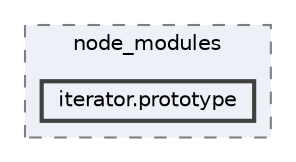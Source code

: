 digraph "pkiclassroomrescheduler/src/main/frontend/node_modules/iterator.prototype"
{
 // LATEX_PDF_SIZE
  bgcolor="transparent";
  edge [fontname=Helvetica,fontsize=10,labelfontname=Helvetica,labelfontsize=10];
  node [fontname=Helvetica,fontsize=10,shape=box,height=0.2,width=0.4];
  compound=true
  subgraph clusterdir_72953eda66ccb3a2722c28e1c3e6c23b {
    graph [ bgcolor="#edf0f7", pencolor="grey50", label="node_modules", fontname=Helvetica,fontsize=10 style="filled,dashed", URL="dir_72953eda66ccb3a2722c28e1c3e6c23b.html",tooltip=""]
  dir_e83081bde5e9e70bd2515886a4fa7f53 [label="iterator.prototype", fillcolor="#edf0f7", color="grey25", style="filled,bold", URL="dir_e83081bde5e9e70bd2515886a4fa7f53.html",tooltip=""];
  }
}
